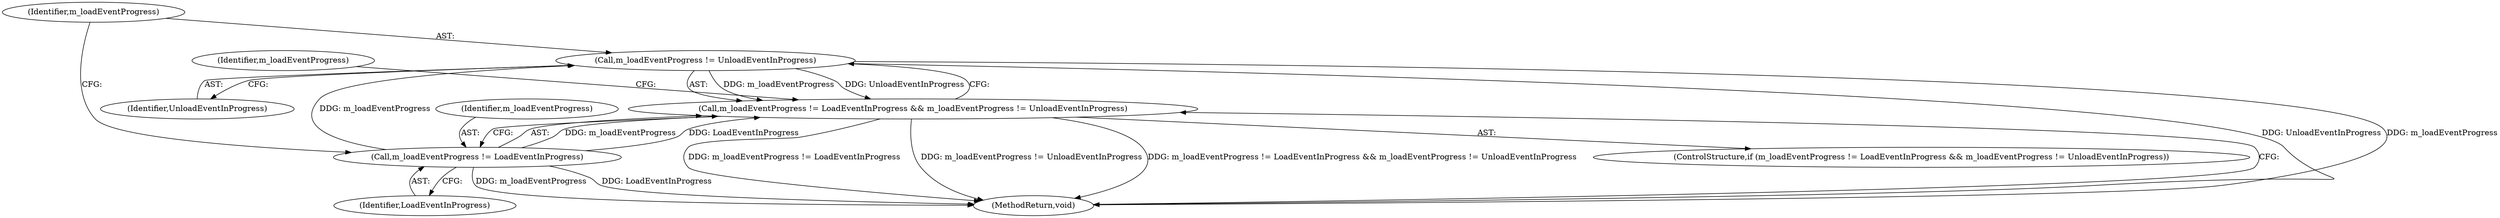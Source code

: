 digraph "1_Chrome_e1e0c4301aaa8228e362f2409dbde2d4d1896866@del" {
"1000149" [label="(Call,m_loadEventProgress != UnloadEventInProgress)"];
"1000146" [label="(Call,m_loadEventProgress != LoadEventInProgress)"];
"1000145" [label="(Call,m_loadEventProgress != LoadEventInProgress && m_loadEventProgress != UnloadEventInProgress)"];
"1000153" [label="(Identifier,m_loadEventProgress)"];
"1000150" [label="(Identifier,m_loadEventProgress)"];
"1000147" [label="(Identifier,m_loadEventProgress)"];
"1000148" [label="(Identifier,LoadEventInProgress)"];
"1000145" [label="(Call,m_loadEventProgress != LoadEventInProgress && m_loadEventProgress != UnloadEventInProgress)"];
"1000155" [label="(MethodReturn,void)"];
"1000149" [label="(Call,m_loadEventProgress != UnloadEventInProgress)"];
"1000146" [label="(Call,m_loadEventProgress != LoadEventInProgress)"];
"1000144" [label="(ControlStructure,if (m_loadEventProgress != LoadEventInProgress && m_loadEventProgress != UnloadEventInProgress))"];
"1000151" [label="(Identifier,UnloadEventInProgress)"];
"1000149" -> "1000145"  [label="AST: "];
"1000149" -> "1000151"  [label="CFG: "];
"1000150" -> "1000149"  [label="AST: "];
"1000151" -> "1000149"  [label="AST: "];
"1000145" -> "1000149"  [label="CFG: "];
"1000149" -> "1000155"  [label="DDG: UnloadEventInProgress"];
"1000149" -> "1000155"  [label="DDG: m_loadEventProgress"];
"1000149" -> "1000145"  [label="DDG: m_loadEventProgress"];
"1000149" -> "1000145"  [label="DDG: UnloadEventInProgress"];
"1000146" -> "1000149"  [label="DDG: m_loadEventProgress"];
"1000146" -> "1000145"  [label="AST: "];
"1000146" -> "1000148"  [label="CFG: "];
"1000147" -> "1000146"  [label="AST: "];
"1000148" -> "1000146"  [label="AST: "];
"1000150" -> "1000146"  [label="CFG: "];
"1000145" -> "1000146"  [label="CFG: "];
"1000146" -> "1000155"  [label="DDG: LoadEventInProgress"];
"1000146" -> "1000155"  [label="DDG: m_loadEventProgress"];
"1000146" -> "1000145"  [label="DDG: m_loadEventProgress"];
"1000146" -> "1000145"  [label="DDG: LoadEventInProgress"];
"1000145" -> "1000144"  [label="AST: "];
"1000153" -> "1000145"  [label="CFG: "];
"1000155" -> "1000145"  [label="CFG: "];
"1000145" -> "1000155"  [label="DDG: m_loadEventProgress != LoadEventInProgress"];
"1000145" -> "1000155"  [label="DDG: m_loadEventProgress != UnloadEventInProgress"];
"1000145" -> "1000155"  [label="DDG: m_loadEventProgress != LoadEventInProgress && m_loadEventProgress != UnloadEventInProgress"];
}
